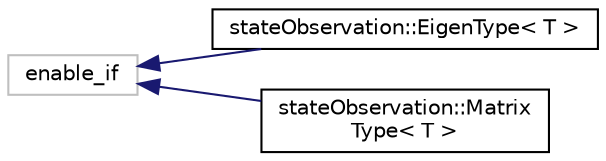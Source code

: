 digraph "Graphical Class Hierarchy"
{
  edge [fontname="Helvetica",fontsize="10",labelfontname="Helvetica",labelfontsize="10"];
  node [fontname="Helvetica",fontsize="10",shape=record];
  rankdir="LR";
  Node63 [label="enable_if",height=0.2,width=0.4,color="grey75", fillcolor="white", style="filled"];
  Node63 -> Node0 [dir="back",color="midnightblue",fontsize="10",style="solid",fontname="Helvetica"];
  Node0 [label="stateObservation::EigenType\< T \>",height=0.2,width=0.4,color="black", fillcolor="white", style="filled",URL="$structstateObservation_1_1EigenType.html"];
  Node63 -> Node65 [dir="back",color="midnightblue",fontsize="10",style="solid",fontname="Helvetica"];
  Node65 [label="stateObservation::Matrix\lType\< T \>",height=0.2,width=0.4,color="black", fillcolor="white", style="filled",URL="$structstateObservation_1_1MatrixType.html"];
}
